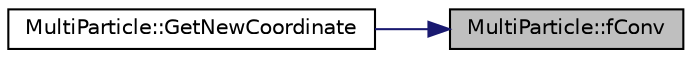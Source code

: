 digraph "MultiParticle::fConv"
{
 // LATEX_PDF_SIZE
  edge [fontname="Helvetica",fontsize="10",labelfontname="Helvetica",labelfontsize="10"];
  node [fontname="Helvetica",fontsize="10",shape=record];
  rankdir="RL";
  Node1 [label="MultiParticle::fConv",height=0.2,width=0.4,color="black", fillcolor="grey75", style="filled", fontcolor="black",tooltip="合力 Fをベクトル Fに変換する"];
  Node1 -> Node2 [dir="back",color="midnightblue",fontsize="10",style="solid"];
  Node2 [label="MultiParticle::GetNewCoordinate",height=0.2,width=0.4,color="black", fillcolor="white", style="filled",URL="$classMultiParticle.html#a3166a5aedd5bf360983420fae4a4a0a3",tooltip=" "];
}
